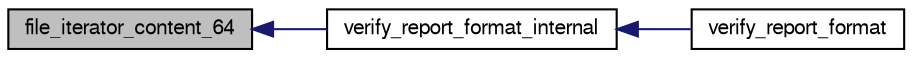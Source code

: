 digraph G
{
  bgcolor="transparent";
  edge [fontname="FreeSans",fontsize="10",labelfontname="FreeSans",labelfontsize="10"];
  node [fontname="FreeSans",fontsize="10",shape=record];
  rankdir=LR;
  Node1 [label="file_iterator_content_64",height=0.2,width=0.4,color="black", fillcolor="grey75", style="filled" fontcolor="black"];
  Node1 -> Node2 [dir=back,color="midnightblue",fontsize="10",style="solid",fontname="FreeSans"];
  Node2 [label="verify_report_format_internal",height=0.2,width=0.4,color="black",URL="$manage__sql_8c.html#a7e5a03bbbbd5067969d323df9d17a9b4",tooltip="Verify a report format."];
  Node2 -> Node3 [dir=back,color="midnightblue",fontsize="10",style="solid",fontname="FreeSans"];
  Node3 [label="verify_report_format",height=0.2,width=0.4,color="black",URL="$manage__sql_8c.html#ad05f096f05ee3a8357ae6e57ee792fc0",tooltip="Verify a report format."];
}
